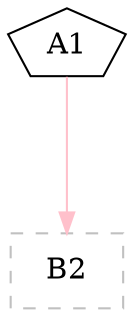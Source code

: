 digraph G {
graph [root="Demo",rankdir   = TB, nodesep           = 0.6, mindist     = 1.0, ranksep = 1.0, overlap = false]
node [style     = "filled", fillcolor = "white", color = "black"]
A1[cpu="0", flags="0x00000000", type="switch", toffs="0", pattern="patternA", patentry="false", patexit="false", beamproc="beamA", bpentry="false", bpexit="false", shape     = "pentagon", fillcolor = "white"];
B2[cpu="0", flags="0x0000000a", type="qbuf", shape     = "rectangle", color  = "gray", style  = "dashed"];
A1->B2 [type="dynpar0", color     = "pink"];
}
